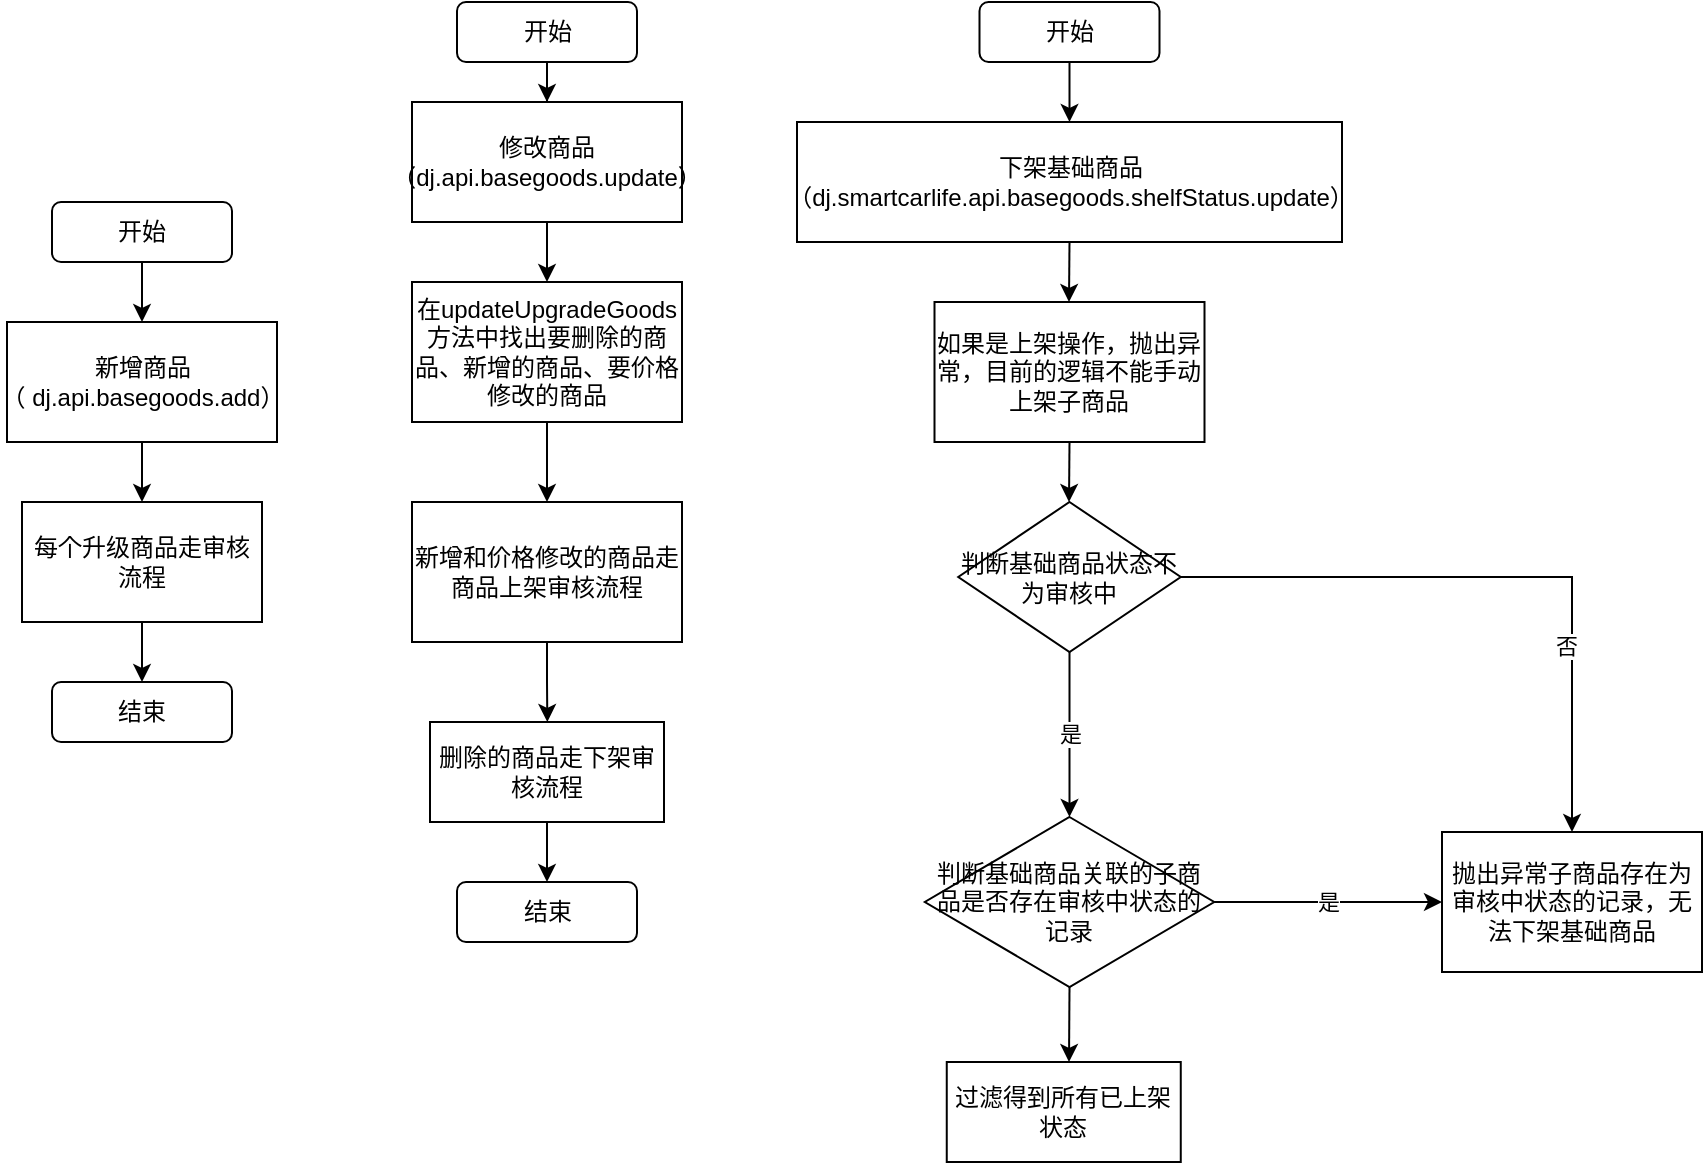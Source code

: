 <mxfile version="18.0.2" type="github">
  <diagram id="C5RBs43oDa-KdzZeNtuy" name="Page-1">
    <mxGraphModel dx="2119" dy="1838" grid="1" gridSize="10" guides="1" tooltips="1" connect="1" arrows="1" fold="1" page="1" pageScale="1" pageWidth="827" pageHeight="1169" math="0" shadow="0">
      <root>
        <mxCell id="WIyWlLk6GJQsqaUBKTNV-0" />
        <mxCell id="WIyWlLk6GJQsqaUBKTNV-1" parent="WIyWlLk6GJQsqaUBKTNV-0" />
        <mxCell id="NZgfm-24MiILoYxENs5a-11" style="edgeStyle=orthogonalEdgeStyle;rounded=0;orthogonalLoop=1;jettySize=auto;html=1;exitX=0.5;exitY=1;exitDx=0;exitDy=0;" edge="1" parent="WIyWlLk6GJQsqaUBKTNV-1" source="NZgfm-24MiILoYxENs5a-8" target="NZgfm-24MiILoYxENs5a-10">
          <mxGeometry relative="1" as="geometry" />
        </mxCell>
        <mxCell id="NZgfm-24MiILoYxENs5a-8" value="每个升级商品走审核流程" style="rounded=0;whiteSpace=wrap;html=1;" vertex="1" parent="WIyWlLk6GJQsqaUBKTNV-1">
          <mxGeometry x="-100" y="210" width="120" height="60" as="geometry" />
        </mxCell>
        <mxCell id="NZgfm-24MiILoYxENs5a-10" value="结束" style="rounded=1;whiteSpace=wrap;html=1;fontSize=12;glass=0;strokeWidth=1;shadow=0;" vertex="1" parent="WIyWlLk6GJQsqaUBKTNV-1">
          <mxGeometry x="-85" y="300" width="90" height="30" as="geometry" />
        </mxCell>
        <mxCell id="NZgfm-24MiILoYxENs5a-13" style="edgeStyle=orthogonalEdgeStyle;rounded=0;orthogonalLoop=1;jettySize=auto;html=1;exitX=0.5;exitY=1;exitDx=0;exitDy=0;entryX=0.5;entryY=0;entryDx=0;entryDy=0;" edge="1" parent="WIyWlLk6GJQsqaUBKTNV-1" target="NZgfm-24MiILoYxENs5a-16">
          <mxGeometry relative="1" as="geometry">
            <mxPoint x="160" y="70" as="sourcePoint" />
          </mxGeometry>
        </mxCell>
        <mxCell id="NZgfm-24MiILoYxENs5a-19" style="edgeStyle=orthogonalEdgeStyle;rounded=0;orthogonalLoop=1;jettySize=auto;html=1;exitX=0.5;exitY=1;exitDx=0;exitDy=0;" edge="1" parent="WIyWlLk6GJQsqaUBKTNV-1" source="NZgfm-24MiILoYxENs5a-16" target="NZgfm-24MiILoYxENs5a-18">
          <mxGeometry relative="1" as="geometry" />
        </mxCell>
        <mxCell id="NZgfm-24MiILoYxENs5a-16" value="在updateUpgradeGoods方法中找出要删除的商品、新增的商品、要价格修改的商品" style="rounded=0;whiteSpace=wrap;html=1;" vertex="1" parent="WIyWlLk6GJQsqaUBKTNV-1">
          <mxGeometry x="95" y="100" width="135" height="70" as="geometry" />
        </mxCell>
        <mxCell id="NZgfm-24MiILoYxENs5a-17" value="结束" style="rounded=1;whiteSpace=wrap;html=1;fontSize=12;glass=0;strokeWidth=1;shadow=0;" vertex="1" parent="WIyWlLk6GJQsqaUBKTNV-1">
          <mxGeometry x="117.5" y="400" width="90" height="30" as="geometry" />
        </mxCell>
        <mxCell id="NZgfm-24MiILoYxENs5a-20" style="edgeStyle=orthogonalEdgeStyle;rounded=0;orthogonalLoop=1;jettySize=auto;html=1;exitX=0.5;exitY=1;exitDx=0;exitDy=0;" edge="1" parent="WIyWlLk6GJQsqaUBKTNV-1" source="NZgfm-24MiILoYxENs5a-18">
          <mxGeometry relative="1" as="geometry">
            <mxPoint x="162.667" y="320" as="targetPoint" />
          </mxGeometry>
        </mxCell>
        <mxCell id="NZgfm-24MiILoYxENs5a-18" value="新增和价格修改的商品走商品上架审核流程" style="rounded=0;whiteSpace=wrap;html=1;" vertex="1" parent="WIyWlLk6GJQsqaUBKTNV-1">
          <mxGeometry x="95" y="210" width="135" height="70" as="geometry" />
        </mxCell>
        <mxCell id="NZgfm-24MiILoYxENs5a-23" style="edgeStyle=orthogonalEdgeStyle;rounded=0;orthogonalLoop=1;jettySize=auto;html=1;exitX=0.5;exitY=1;exitDx=0;exitDy=0;" edge="1" parent="WIyWlLk6GJQsqaUBKTNV-1" source="NZgfm-24MiILoYxENs5a-21" target="NZgfm-24MiILoYxENs5a-17">
          <mxGeometry relative="1" as="geometry" />
        </mxCell>
        <mxCell id="NZgfm-24MiILoYxENs5a-21" value="删除的商品走下架审核流程" style="rounded=0;whiteSpace=wrap;html=1;" vertex="1" parent="WIyWlLk6GJQsqaUBKTNV-1">
          <mxGeometry x="104" y="320" width="117" height="50" as="geometry" />
        </mxCell>
        <mxCell id="NZgfm-24MiILoYxENs5a-28" style="edgeStyle=orthogonalEdgeStyle;rounded=0;orthogonalLoop=1;jettySize=auto;html=1;exitX=0.5;exitY=1;exitDx=0;exitDy=0;entryX=0.5;entryY=0;entryDx=0;entryDy=0;" edge="1" parent="WIyWlLk6GJQsqaUBKTNV-1" source="NZgfm-24MiILoYxENs5a-24" target="NZgfm-24MiILoYxENs5a-8">
          <mxGeometry relative="1" as="geometry" />
        </mxCell>
        <mxCell id="NZgfm-24MiILoYxENs5a-24" value="新增商品（&amp;nbsp;dj.api.basegoods.add）" style="rounded=0;whiteSpace=wrap;html=1;" vertex="1" parent="WIyWlLk6GJQsqaUBKTNV-1">
          <mxGeometry x="-107.5" y="120" width="135" height="60" as="geometry" />
        </mxCell>
        <mxCell id="NZgfm-24MiILoYxENs5a-27" style="edgeStyle=orthogonalEdgeStyle;rounded=0;orthogonalLoop=1;jettySize=auto;html=1;exitX=0.5;exitY=1;exitDx=0;exitDy=0;entryX=0.5;entryY=0;entryDx=0;entryDy=0;" edge="1" parent="WIyWlLk6GJQsqaUBKTNV-1" source="NZgfm-24MiILoYxENs5a-26" target="NZgfm-24MiILoYxENs5a-24">
          <mxGeometry relative="1" as="geometry" />
        </mxCell>
        <mxCell id="NZgfm-24MiILoYxENs5a-26" value="开始" style="rounded=1;whiteSpace=wrap;html=1;fontSize=12;glass=0;strokeWidth=1;shadow=0;" vertex="1" parent="WIyWlLk6GJQsqaUBKTNV-1">
          <mxGeometry x="-85" y="60" width="90" height="30" as="geometry" />
        </mxCell>
        <mxCell id="NZgfm-24MiILoYxENs5a-29" value="修改商品&lt;br&gt;（dj.api.basegoods.update）" style="rounded=0;whiteSpace=wrap;html=1;" vertex="1" parent="WIyWlLk6GJQsqaUBKTNV-1">
          <mxGeometry x="95" y="10" width="135" height="60" as="geometry" />
        </mxCell>
        <mxCell id="NZgfm-24MiILoYxENs5a-31" style="edgeStyle=orthogonalEdgeStyle;rounded=0;orthogonalLoop=1;jettySize=auto;html=1;exitX=0.5;exitY=1;exitDx=0;exitDy=0;" edge="1" parent="WIyWlLk6GJQsqaUBKTNV-1" source="NZgfm-24MiILoYxENs5a-30" target="NZgfm-24MiILoYxENs5a-29">
          <mxGeometry relative="1" as="geometry" />
        </mxCell>
        <mxCell id="NZgfm-24MiILoYxENs5a-30" value="开始" style="rounded=1;whiteSpace=wrap;html=1;fontSize=12;glass=0;strokeWidth=1;shadow=0;" vertex="1" parent="WIyWlLk6GJQsqaUBKTNV-1">
          <mxGeometry x="117.5" y="-40" width="90" height="30" as="geometry" />
        </mxCell>
        <mxCell id="NZgfm-24MiILoYxENs5a-35" style="edgeStyle=orthogonalEdgeStyle;rounded=0;orthogonalLoop=1;jettySize=auto;html=1;exitX=0.5;exitY=1;exitDx=0;exitDy=0;entryX=0.5;entryY=0;entryDx=0;entryDy=0;" edge="1" parent="WIyWlLk6GJQsqaUBKTNV-1" source="NZgfm-24MiILoYxENs5a-32" target="NZgfm-24MiILoYxENs5a-34">
          <mxGeometry relative="1" as="geometry" />
        </mxCell>
        <mxCell id="NZgfm-24MiILoYxENs5a-32" value="开始" style="rounded=1;whiteSpace=wrap;html=1;fontSize=12;glass=0;strokeWidth=1;shadow=0;" vertex="1" parent="WIyWlLk6GJQsqaUBKTNV-1">
          <mxGeometry x="378.75" y="-40" width="90" height="30" as="geometry" />
        </mxCell>
        <mxCell id="NZgfm-24MiILoYxENs5a-36" style="edgeStyle=orthogonalEdgeStyle;rounded=0;orthogonalLoop=1;jettySize=auto;html=1;exitX=0.5;exitY=1;exitDx=0;exitDy=0;" edge="1" parent="WIyWlLk6GJQsqaUBKTNV-1" source="NZgfm-24MiILoYxENs5a-34">
          <mxGeometry relative="1" as="geometry">
            <mxPoint x="423.5" y="110" as="targetPoint" />
          </mxGeometry>
        </mxCell>
        <mxCell id="NZgfm-24MiILoYxENs5a-34" value="下架基础商品&lt;br&gt;（dj.smartcarlife.api.basegoods.shelfStatus.update）" style="rounded=0;whiteSpace=wrap;html=1;" vertex="1" parent="WIyWlLk6GJQsqaUBKTNV-1">
          <mxGeometry x="287.5" y="20" width="272.5" height="60" as="geometry" />
        </mxCell>
        <mxCell id="NZgfm-24MiILoYxENs5a-38" style="edgeStyle=orthogonalEdgeStyle;rounded=0;orthogonalLoop=1;jettySize=auto;html=1;exitX=0.5;exitY=1;exitDx=0;exitDy=0;" edge="1" parent="WIyWlLk6GJQsqaUBKTNV-1" source="NZgfm-24MiILoYxENs5a-37">
          <mxGeometry relative="1" as="geometry">
            <mxPoint x="423.5" y="210" as="targetPoint" />
          </mxGeometry>
        </mxCell>
        <mxCell id="NZgfm-24MiILoYxENs5a-37" value="如果是上架操作，抛出异常，目前的逻辑不能手动上架子商品" style="rounded=0;whiteSpace=wrap;html=1;" vertex="1" parent="WIyWlLk6GJQsqaUBKTNV-1">
          <mxGeometry x="356.25" y="110" width="135" height="70" as="geometry" />
        </mxCell>
        <mxCell id="NZgfm-24MiILoYxENs5a-41" value="是" style="edgeStyle=orthogonalEdgeStyle;rounded=0;orthogonalLoop=1;jettySize=auto;html=1;entryX=0.5;entryY=0;entryDx=0;entryDy=0;" edge="1" parent="WIyWlLk6GJQsqaUBKTNV-1" source="NZgfm-24MiILoYxENs5a-40" target="NZgfm-24MiILoYxENs5a-46">
          <mxGeometry relative="1" as="geometry">
            <mxPoint x="423.755" y="330" as="targetPoint" />
          </mxGeometry>
        </mxCell>
        <mxCell id="NZgfm-24MiILoYxENs5a-53" style="edgeStyle=orthogonalEdgeStyle;rounded=0;orthogonalLoop=1;jettySize=auto;html=1;exitX=1;exitY=0.5;exitDx=0;exitDy=0;entryX=0.5;entryY=0;entryDx=0;entryDy=0;" edge="1" parent="WIyWlLk6GJQsqaUBKTNV-1" source="NZgfm-24MiILoYxENs5a-40" target="NZgfm-24MiILoYxENs5a-43">
          <mxGeometry relative="1" as="geometry" />
        </mxCell>
        <mxCell id="NZgfm-24MiILoYxENs5a-54" value="否" style="edgeLabel;html=1;align=center;verticalAlign=middle;resizable=0;points=[];" vertex="1" connectable="0" parent="NZgfm-24MiILoYxENs5a-53">
          <mxGeometry x="0.419" y="-3" relative="1" as="geometry">
            <mxPoint as="offset" />
          </mxGeometry>
        </mxCell>
        <mxCell id="NZgfm-24MiILoYxENs5a-40" value="&lt;span style=&quot;&quot;&gt;判断基础商品状态不为审核中&lt;/span&gt;" style="rhombus;whiteSpace=wrap;html=1;" vertex="1" parent="WIyWlLk6GJQsqaUBKTNV-1">
          <mxGeometry x="368.13" y="210" width="111.25" height="75" as="geometry" />
        </mxCell>
        <mxCell id="NZgfm-24MiILoYxENs5a-43" value="抛出异常子商品存在为审核中状态的记录，无法下架基础商品" style="rounded=0;whiteSpace=wrap;html=1;" vertex="1" parent="WIyWlLk6GJQsqaUBKTNV-1">
          <mxGeometry x="610" y="375" width="130" height="70" as="geometry" />
        </mxCell>
        <mxCell id="NZgfm-24MiILoYxENs5a-52" value="是" style="edgeStyle=orthogonalEdgeStyle;rounded=0;orthogonalLoop=1;jettySize=auto;html=1;exitX=1;exitY=0.5;exitDx=0;exitDy=0;entryX=0;entryY=0.5;entryDx=0;entryDy=0;" edge="1" parent="WIyWlLk6GJQsqaUBKTNV-1" source="NZgfm-24MiILoYxENs5a-46" target="NZgfm-24MiILoYxENs5a-43">
          <mxGeometry relative="1" as="geometry">
            <mxPoint x="550" y="410" as="targetPoint" />
          </mxGeometry>
        </mxCell>
        <mxCell id="NZgfm-24MiILoYxENs5a-56" style="edgeStyle=orthogonalEdgeStyle;rounded=0;orthogonalLoop=1;jettySize=auto;html=1;exitX=0.5;exitY=1;exitDx=0;exitDy=0;" edge="1" parent="WIyWlLk6GJQsqaUBKTNV-1" source="NZgfm-24MiILoYxENs5a-46">
          <mxGeometry relative="1" as="geometry">
            <mxPoint x="423.5" y="490" as="targetPoint" />
          </mxGeometry>
        </mxCell>
        <mxCell id="NZgfm-24MiILoYxENs5a-46" value="判断基础商品关联的子商品是否存在审核中状态的记录" style="rhombus;whiteSpace=wrap;html=1;" vertex="1" parent="WIyWlLk6GJQsqaUBKTNV-1">
          <mxGeometry x="351.41" y="367.5" width="144.69" height="85" as="geometry" />
        </mxCell>
        <mxCell id="NZgfm-24MiILoYxENs5a-57" value="过滤得到所有已上架状态" style="rounded=0;whiteSpace=wrap;html=1;" vertex="1" parent="WIyWlLk6GJQsqaUBKTNV-1">
          <mxGeometry x="362.38" y="490" width="117" height="50" as="geometry" />
        </mxCell>
      </root>
    </mxGraphModel>
  </diagram>
</mxfile>
